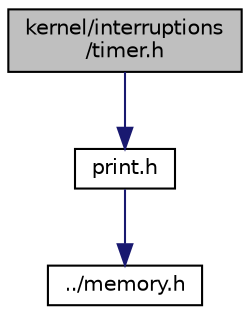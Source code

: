 digraph "kernel/interruptions/timer.h"
{
  edge [fontname="Helvetica",fontsize="10",labelfontname="Helvetica",labelfontsize="10"];
  node [fontname="Helvetica",fontsize="10",shape=record];
  Node1 [label="kernel/interruptions\l/timer.h",height=0.2,width=0.4,color="black", fillcolor="grey75", style="filled", fontcolor="black"];
  Node1 -> Node2 [color="midnightblue",fontsize="10",style="solid",fontname="Helvetica"];
  Node2 [label="print.h",height=0.2,width=0.4,color="black", fillcolor="white", style="filled",URL="$print_8h.html"];
  Node2 -> Node3 [color="midnightblue",fontsize="10",style="solid",fontname="Helvetica"];
  Node3 [label="../memory.h",height=0.2,width=0.4,color="black", fillcolor="white", style="filled",URL="$memory_8h.html"];
}
